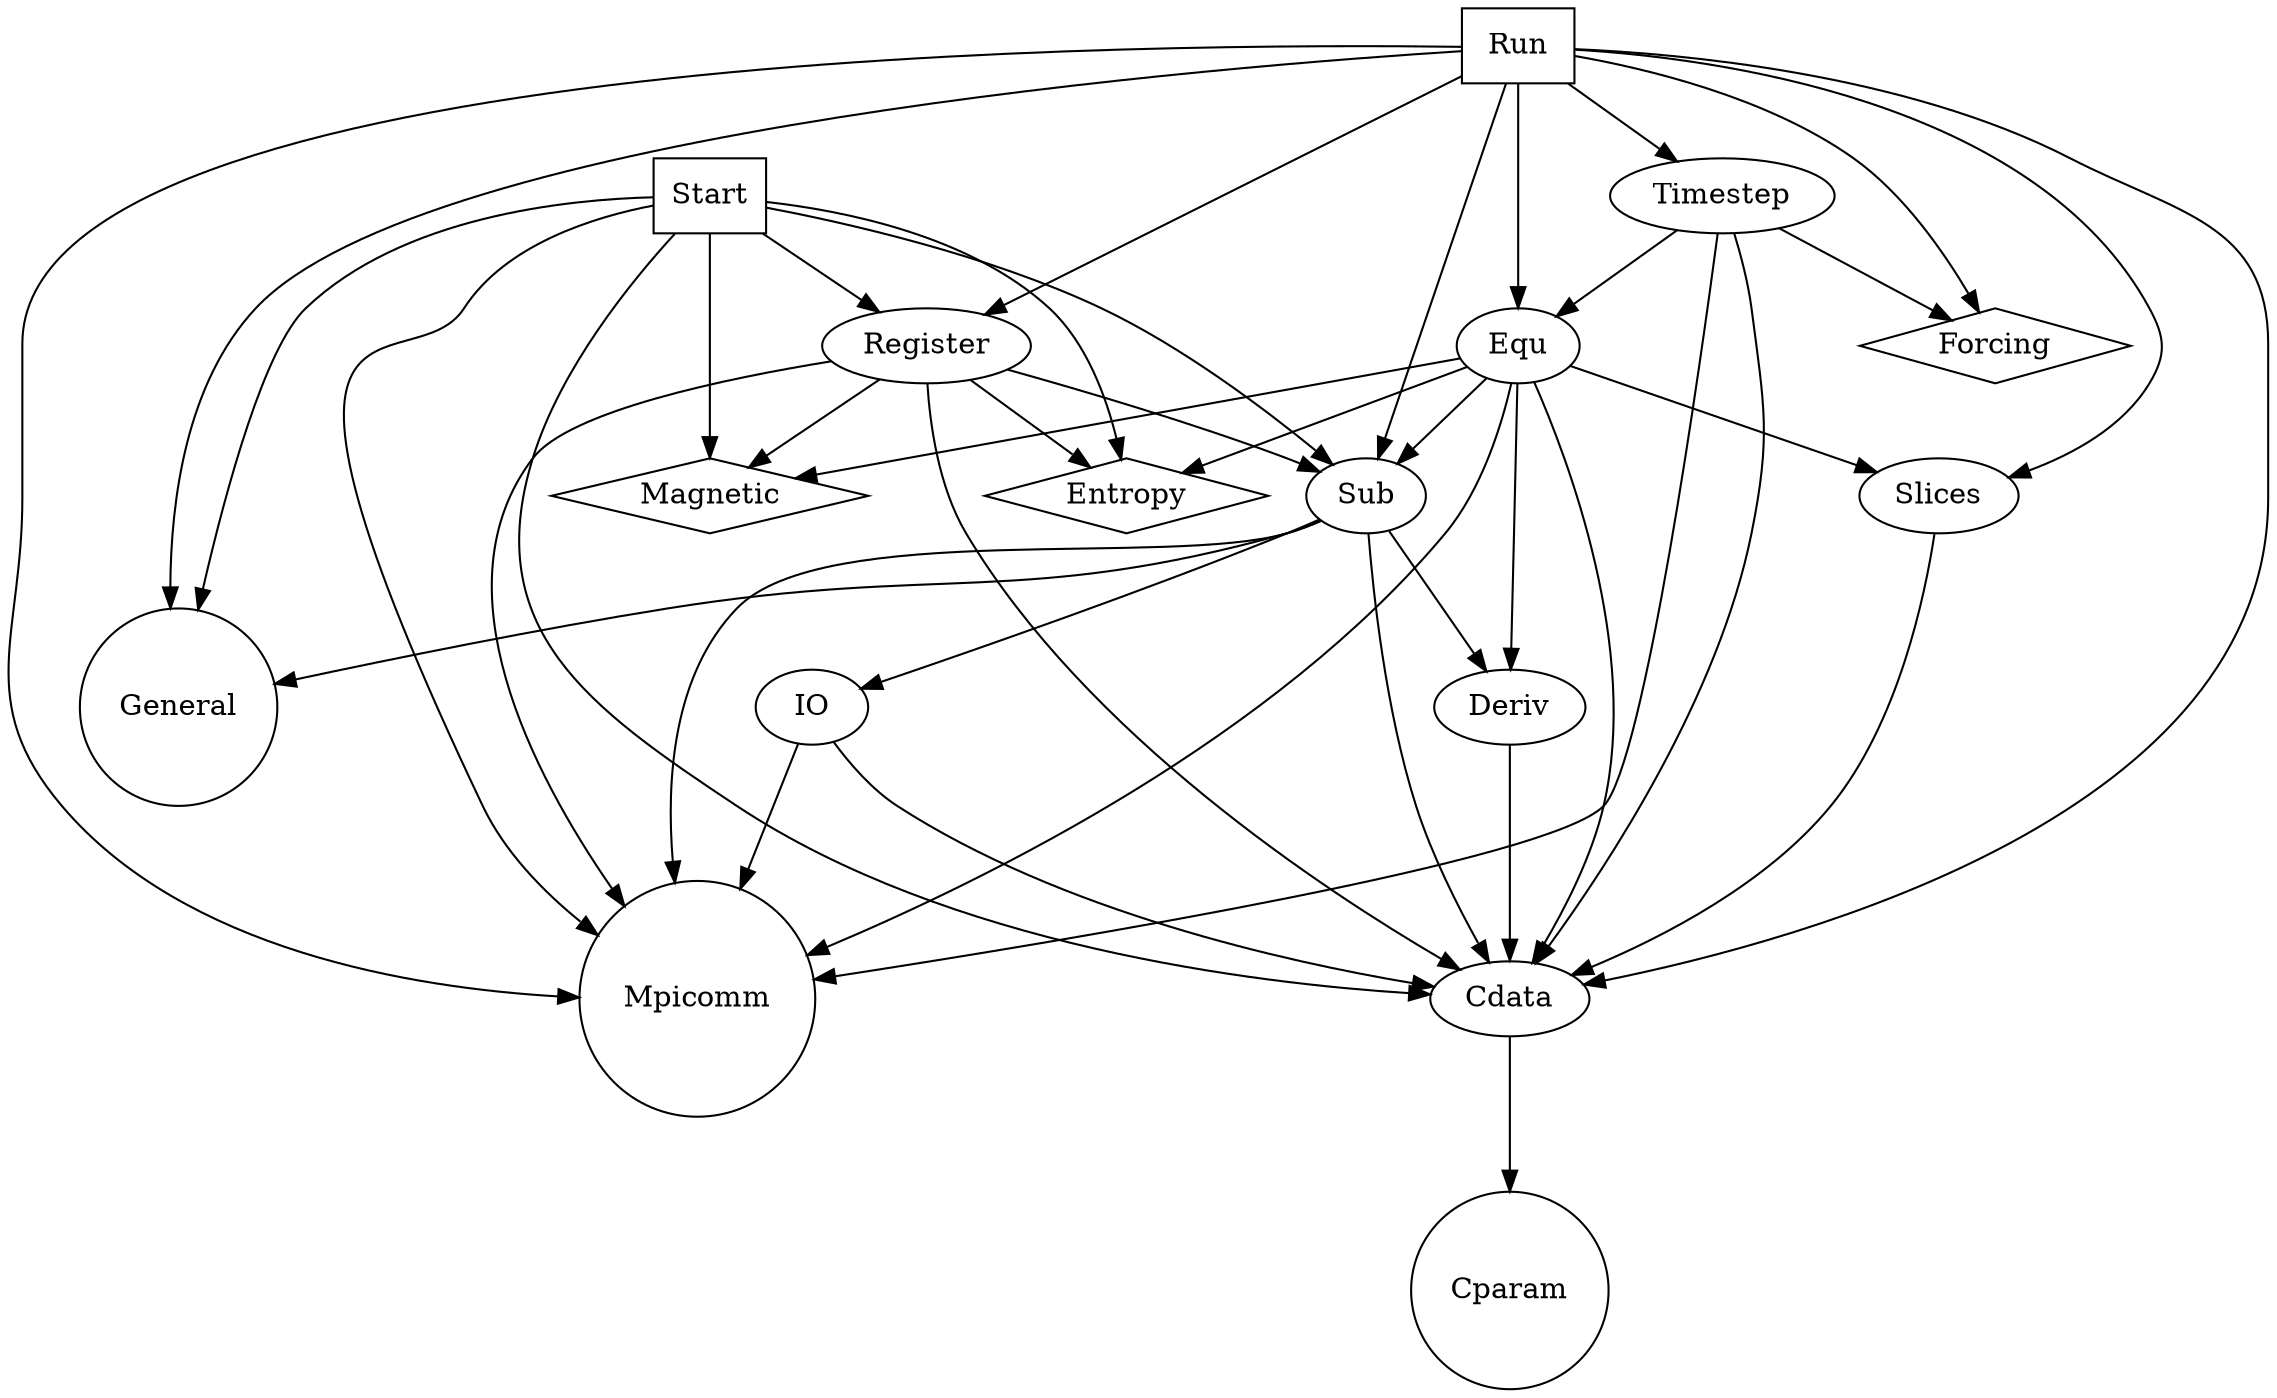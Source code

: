 /* Mutual dependencies for the pencil_modular code.
   Run this through
     dot -Tps dependencies.dot -o deps.ps
   to obtain a PostScript graph. dot is part of AT&T's `graphviz'
   package.
 */
digraph G {

  /* Mark the two executables */
  Start [shape=box];
  Run [shape=box];

  /* The physics modules */
   Forcing [shape=diamond];
   Entropy [shape=diamond];
   Magnetic [shape=diamond];

  /* These do not depend on anybody else */
  General [shape=circle];
  Mpicomm [shape=circle];
  Cparam [shape=circle];

  Start -> Cdata;
  Start -> General;
  Start -> Sub
  Start -> Mpicomm;
  Start -> Register;
  Start -> Entropy;
  Start -> Magnetic;

  Run -> Cdata;
  Run -> Sub;
  Run -> Equ;
  Run -> Forcing;
  Run -> General;
  Run -> Mpicomm;
  Run -> Register;
  Run -> Slices;
  Run -> Timestep;

  Cdata -> Cparam;

  Slices -> Cdata;

  Deriv -> Cdata;

  IO -> Mpicomm;
  IO -> Cdata;

  Sub -> Cdata;
  Sub -> Deriv;
  Sub -> General;
  Sub -> IO;
  Sub -> Mpicomm;

  Register -> Cdata;
  Register -> Sub;
  Register -> Mpicomm;
  Register -> Entropy;
  Register -> Magnetic;

  Equ -> Cdata;
  Equ -> Slices;
  Equ -> Sub;
  Equ -> Deriv;
  Equ -> Entropy;
  Equ -> Magnetic;
  Equ -> Mpicomm;

  Timestep -> Cdata;
  Timestep -> Equ;
  Timestep -> Forcing;
  Timestep -> Mpicomm;
}
